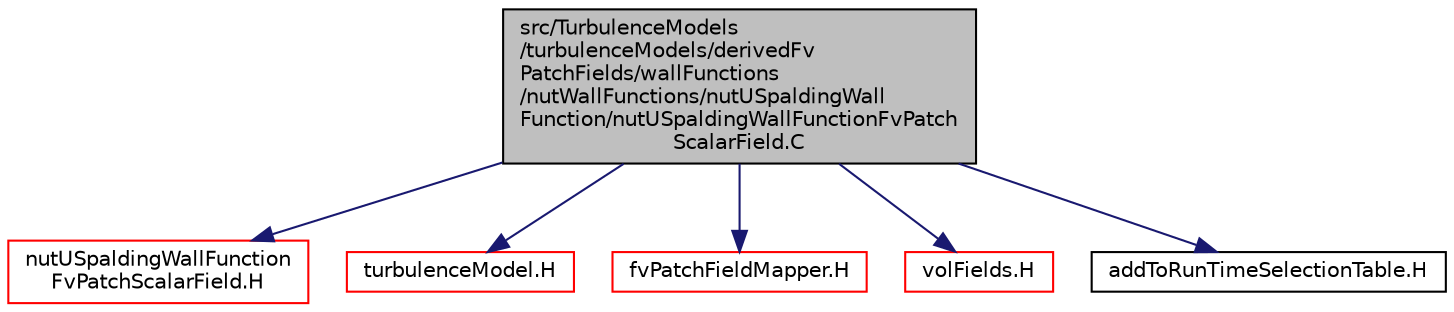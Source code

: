 digraph "src/TurbulenceModels/turbulenceModels/derivedFvPatchFields/wallFunctions/nutWallFunctions/nutUSpaldingWallFunction/nutUSpaldingWallFunctionFvPatchScalarField.C"
{
  bgcolor="transparent";
  edge [fontname="Helvetica",fontsize="10",labelfontname="Helvetica",labelfontsize="10"];
  node [fontname="Helvetica",fontsize="10",shape=record];
  Node0 [label="src/TurbulenceModels\l/turbulenceModels/derivedFv\lPatchFields/wallFunctions\l/nutWallFunctions/nutUSpaldingWall\lFunction/nutUSpaldingWallFunctionFvPatch\lScalarField.C",height=0.2,width=0.4,color="black", fillcolor="grey75", style="filled", fontcolor="black"];
  Node0 -> Node1 [color="midnightblue",fontsize="10",style="solid",fontname="Helvetica"];
  Node1 [label="nutUSpaldingWallFunction\lFvPatchScalarField.H",height=0.2,width=0.4,color="red",URL="$a17879.html"];
  Node0 -> Node208 [color="midnightblue",fontsize="10",style="solid",fontname="Helvetica"];
  Node208 [label="turbulenceModel.H",height=0.2,width=0.4,color="red",URL="$a18236.html"];
  Node0 -> Node331 [color="midnightblue",fontsize="10",style="solid",fontname="Helvetica"];
  Node331 [label="fvPatchFieldMapper.H",height=0.2,width=0.4,color="red",URL="$a02630.html"];
  Node0 -> Node224 [color="midnightblue",fontsize="10",style="solid",fontname="Helvetica"];
  Node224 [label="volFields.H",height=0.2,width=0.4,color="red",URL="$a02912.html"];
  Node0 -> Node332 [color="midnightblue",fontsize="10",style="solid",fontname="Helvetica"];
  Node332 [label="addToRunTimeSelectionTable.H",height=0.2,width=0.4,color="black",URL="$a09989.html",tooltip="Macros for easy insertion into run-time selection tables. "];
}
